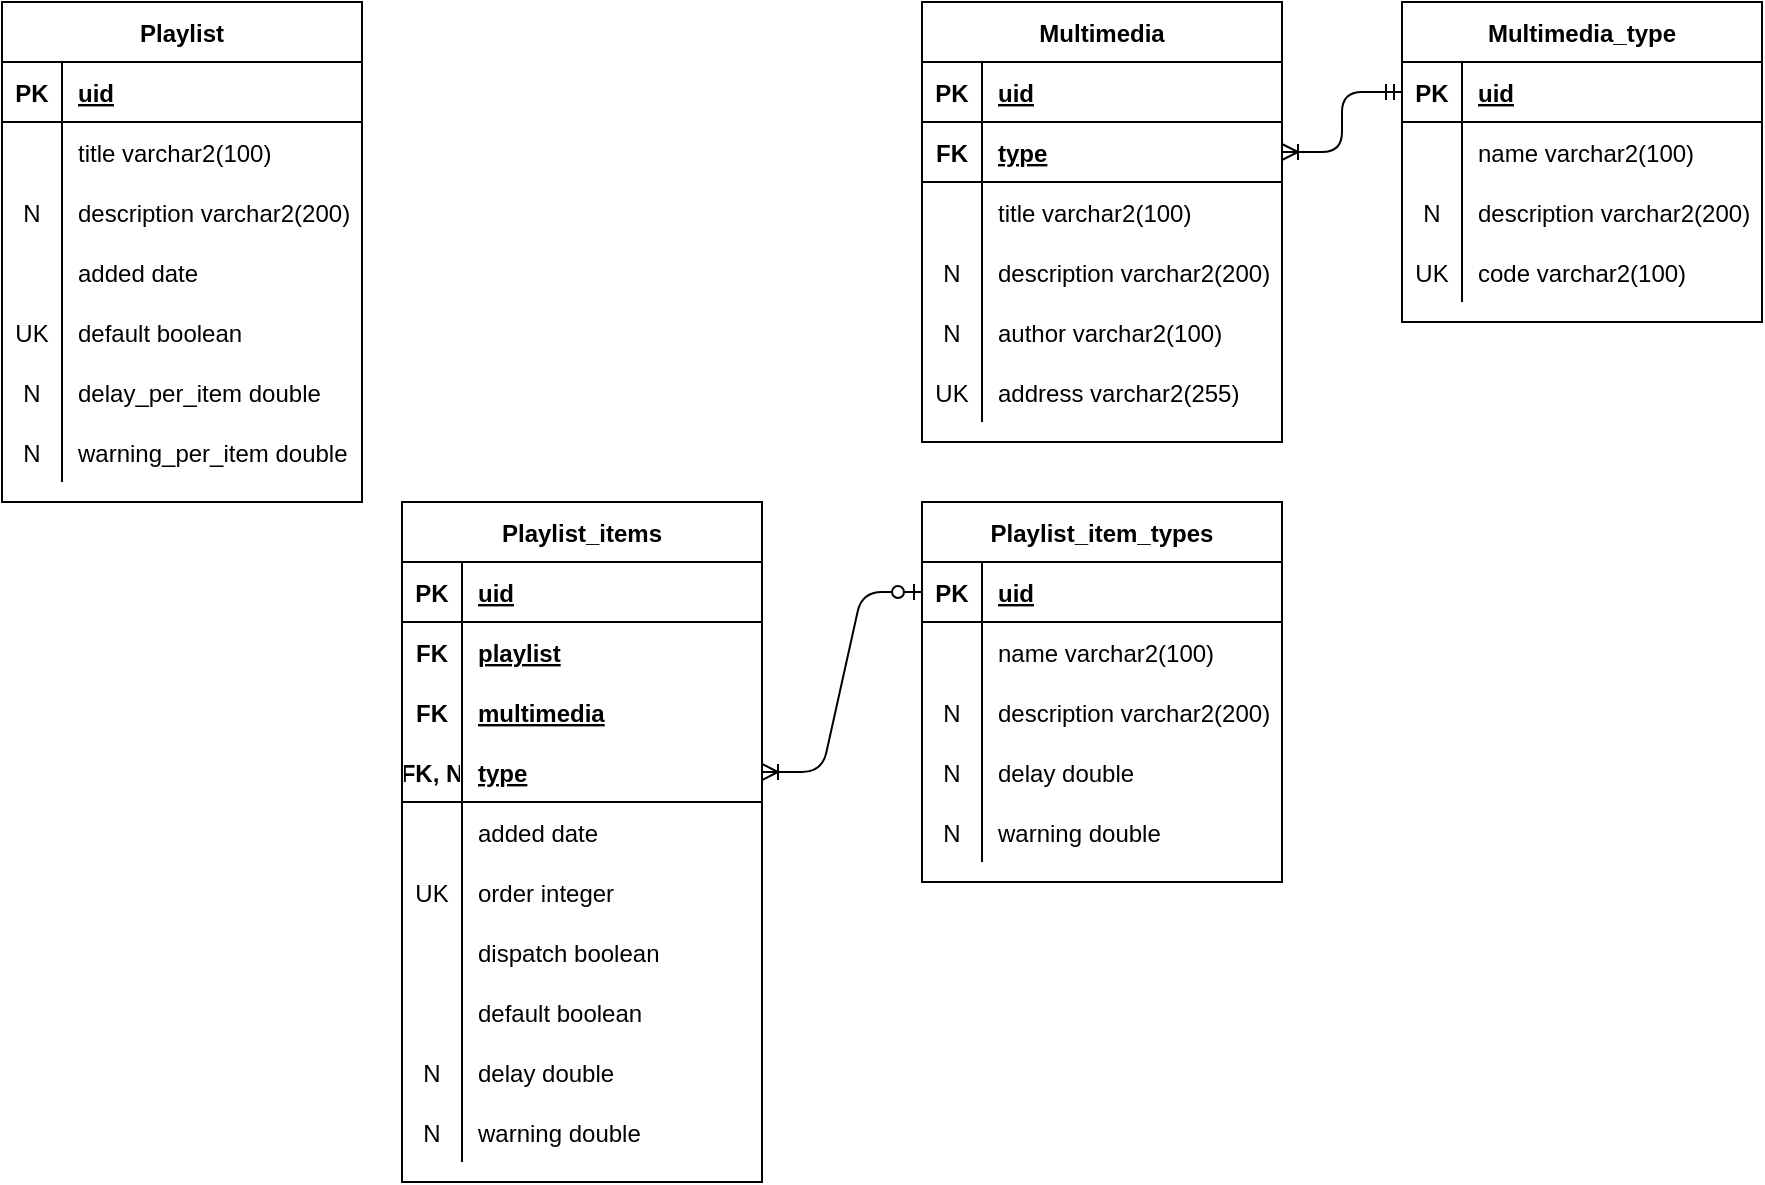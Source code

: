 <mxfile version="14.1.3" type="github">
  <diagram id="2oiG4GwA7B2tEsSHKiBY" name="Page-1">
    <mxGraphModel dx="1062" dy="594" grid="1" gridSize="10" guides="1" tooltips="1" connect="1" arrows="1" fold="1" page="1" pageScale="1" pageWidth="827" pageHeight="1169" math="0" shadow="0">
      <root>
        <mxCell id="0" />
        <mxCell id="1" parent="0" />
        <mxCell id="bj2nP-8tz9ByYkojcthF-1" value="Playlist" style="shape=table;startSize=30;container=1;collapsible=1;childLayout=tableLayout;fixedRows=1;rowLines=0;fontStyle=1;align=center;resizeLast=1;" vertex="1" parent="1">
          <mxGeometry x="50" y="390" width="180" height="250" as="geometry" />
        </mxCell>
        <mxCell id="bj2nP-8tz9ByYkojcthF-56" value="" style="shape=partialRectangle;collapsible=0;dropTarget=0;pointerEvents=0;fillColor=none;top=0;left=0;bottom=1;right=0;points=[[0,0.5],[1,0.5]];portConstraint=eastwest;" vertex="1" parent="bj2nP-8tz9ByYkojcthF-1">
          <mxGeometry y="30" width="180" height="30" as="geometry" />
        </mxCell>
        <mxCell id="bj2nP-8tz9ByYkojcthF-57" value="PK" style="shape=partialRectangle;connectable=0;fillColor=none;top=0;left=0;bottom=0;right=0;fontStyle=1;overflow=hidden;" vertex="1" parent="bj2nP-8tz9ByYkojcthF-56">
          <mxGeometry width="30" height="30" as="geometry" />
        </mxCell>
        <mxCell id="bj2nP-8tz9ByYkojcthF-58" value="uid" style="shape=partialRectangle;connectable=0;fillColor=none;top=0;left=0;bottom=0;right=0;align=left;spacingLeft=6;fontStyle=5;overflow=hidden;" vertex="1" parent="bj2nP-8tz9ByYkojcthF-56">
          <mxGeometry x="30" width="150" height="30" as="geometry" />
        </mxCell>
        <mxCell id="bj2nP-8tz9ByYkojcthF-110" value="" style="shape=partialRectangle;collapsible=0;dropTarget=0;pointerEvents=0;fillColor=none;top=0;left=0;bottom=0;right=0;points=[[0,0.5],[1,0.5]];portConstraint=eastwest;" vertex="1" parent="bj2nP-8tz9ByYkojcthF-1">
          <mxGeometry y="60" width="180" height="30" as="geometry" />
        </mxCell>
        <mxCell id="bj2nP-8tz9ByYkojcthF-111" value="" style="shape=partialRectangle;connectable=0;fillColor=none;top=0;left=0;bottom=0;right=0;editable=1;overflow=hidden;" vertex="1" parent="bj2nP-8tz9ByYkojcthF-110">
          <mxGeometry width="30" height="30" as="geometry" />
        </mxCell>
        <mxCell id="bj2nP-8tz9ByYkojcthF-112" value="title varchar2(100)" style="shape=partialRectangle;connectable=0;fillColor=none;top=0;left=0;bottom=0;right=0;align=left;spacingLeft=6;overflow=hidden;" vertex="1" parent="bj2nP-8tz9ByYkojcthF-110">
          <mxGeometry x="30" width="150" height="30" as="geometry" />
        </mxCell>
        <mxCell id="bj2nP-8tz9ByYkojcthF-107" value="" style="shape=partialRectangle;collapsible=0;dropTarget=0;pointerEvents=0;fillColor=none;top=0;left=0;bottom=0;right=0;points=[[0,0.5],[1,0.5]];portConstraint=eastwest;" vertex="1" parent="bj2nP-8tz9ByYkojcthF-1">
          <mxGeometry y="90" width="180" height="30" as="geometry" />
        </mxCell>
        <mxCell id="bj2nP-8tz9ByYkojcthF-108" value="N" style="shape=partialRectangle;connectable=0;fillColor=none;top=0;left=0;bottom=0;right=0;editable=1;overflow=hidden;" vertex="1" parent="bj2nP-8tz9ByYkojcthF-107">
          <mxGeometry width="30" height="30" as="geometry" />
        </mxCell>
        <mxCell id="bj2nP-8tz9ByYkojcthF-109" value="description varchar2(200)" style="shape=partialRectangle;connectable=0;fillColor=none;top=0;left=0;bottom=0;right=0;align=left;spacingLeft=6;overflow=hidden;" vertex="1" parent="bj2nP-8tz9ByYkojcthF-107">
          <mxGeometry x="30" width="150" height="30" as="geometry" />
        </mxCell>
        <mxCell id="bj2nP-8tz9ByYkojcthF-8" value="" style="shape=partialRectangle;collapsible=0;dropTarget=0;pointerEvents=0;fillColor=none;top=0;left=0;bottom=0;right=0;points=[[0,0.5],[1,0.5]];portConstraint=eastwest;" vertex="1" parent="bj2nP-8tz9ByYkojcthF-1">
          <mxGeometry y="120" width="180" height="30" as="geometry" />
        </mxCell>
        <mxCell id="bj2nP-8tz9ByYkojcthF-9" value="" style="shape=partialRectangle;connectable=0;fillColor=none;top=0;left=0;bottom=0;right=0;editable=1;overflow=hidden;" vertex="1" parent="bj2nP-8tz9ByYkojcthF-8">
          <mxGeometry width="30" height="30" as="geometry" />
        </mxCell>
        <mxCell id="bj2nP-8tz9ByYkojcthF-10" value="added date" style="shape=partialRectangle;connectable=0;fillColor=none;top=0;left=0;bottom=0;right=0;align=left;spacingLeft=6;overflow=hidden;" vertex="1" parent="bj2nP-8tz9ByYkojcthF-8">
          <mxGeometry x="30" width="150" height="30" as="geometry" />
        </mxCell>
        <mxCell id="bj2nP-8tz9ByYkojcthF-113" value="" style="shape=partialRectangle;collapsible=0;dropTarget=0;pointerEvents=0;fillColor=none;top=0;left=0;bottom=0;right=0;points=[[0,0.5],[1,0.5]];portConstraint=eastwest;" vertex="1" parent="bj2nP-8tz9ByYkojcthF-1">
          <mxGeometry y="150" width="180" height="30" as="geometry" />
        </mxCell>
        <mxCell id="bj2nP-8tz9ByYkojcthF-114" value="UK" style="shape=partialRectangle;connectable=0;fillColor=none;top=0;left=0;bottom=0;right=0;editable=1;overflow=hidden;" vertex="1" parent="bj2nP-8tz9ByYkojcthF-113">
          <mxGeometry width="30" height="30" as="geometry" />
        </mxCell>
        <mxCell id="bj2nP-8tz9ByYkojcthF-115" value="default boolean" style="shape=partialRectangle;connectable=0;fillColor=none;top=0;left=0;bottom=0;right=0;align=left;spacingLeft=6;overflow=hidden;" vertex="1" parent="bj2nP-8tz9ByYkojcthF-113">
          <mxGeometry x="30" width="150" height="30" as="geometry" />
        </mxCell>
        <mxCell id="bj2nP-8tz9ByYkojcthF-119" value="" style="shape=partialRectangle;collapsible=0;dropTarget=0;pointerEvents=0;fillColor=none;top=0;left=0;bottom=0;right=0;points=[[0,0.5],[1,0.5]];portConstraint=eastwest;" vertex="1" parent="bj2nP-8tz9ByYkojcthF-1">
          <mxGeometry y="180" width="180" height="30" as="geometry" />
        </mxCell>
        <mxCell id="bj2nP-8tz9ByYkojcthF-120" value="N" style="shape=partialRectangle;connectable=0;fillColor=none;top=0;left=0;bottom=0;right=0;editable=1;overflow=hidden;" vertex="1" parent="bj2nP-8tz9ByYkojcthF-119">
          <mxGeometry width="30" height="30" as="geometry" />
        </mxCell>
        <mxCell id="bj2nP-8tz9ByYkojcthF-121" value="delay_per_item double" style="shape=partialRectangle;connectable=0;fillColor=none;top=0;left=0;bottom=0;right=0;align=left;spacingLeft=6;overflow=hidden;" vertex="1" parent="bj2nP-8tz9ByYkojcthF-119">
          <mxGeometry x="30" width="150" height="30" as="geometry" />
        </mxCell>
        <mxCell id="bj2nP-8tz9ByYkojcthF-160" value="" style="shape=partialRectangle;collapsible=0;dropTarget=0;pointerEvents=0;fillColor=none;top=0;left=0;bottom=0;right=0;points=[[0,0.5],[1,0.5]];portConstraint=eastwest;" vertex="1" parent="bj2nP-8tz9ByYkojcthF-1">
          <mxGeometry y="210" width="180" height="30" as="geometry" />
        </mxCell>
        <mxCell id="bj2nP-8tz9ByYkojcthF-161" value="N" style="shape=partialRectangle;connectable=0;fillColor=none;top=0;left=0;bottom=0;right=0;editable=1;overflow=hidden;" vertex="1" parent="bj2nP-8tz9ByYkojcthF-160">
          <mxGeometry width="30" height="30" as="geometry" />
        </mxCell>
        <mxCell id="bj2nP-8tz9ByYkojcthF-162" value="warning_per_item double" style="shape=partialRectangle;connectable=0;fillColor=none;top=0;left=0;bottom=0;right=0;align=left;spacingLeft=6;overflow=hidden;" vertex="1" parent="bj2nP-8tz9ByYkojcthF-160">
          <mxGeometry x="30" width="150" height="30" as="geometry" />
        </mxCell>
        <mxCell id="bj2nP-8tz9ByYkojcthF-27" value="Multimedia" style="shape=table;startSize=30;container=1;collapsible=1;childLayout=tableLayout;fixedRows=1;rowLines=0;fontStyle=1;align=center;resizeLast=1;" vertex="1" parent="1">
          <mxGeometry x="510" y="390" width="180" height="220" as="geometry" />
        </mxCell>
        <mxCell id="bj2nP-8tz9ByYkojcthF-157" value="" style="shape=partialRectangle;collapsible=0;dropTarget=0;pointerEvents=0;fillColor=none;top=0;left=0;bottom=1;right=0;points=[[0,0.5],[1,0.5]];portConstraint=eastwest;" vertex="1" parent="bj2nP-8tz9ByYkojcthF-27">
          <mxGeometry y="30" width="180" height="30" as="geometry" />
        </mxCell>
        <mxCell id="bj2nP-8tz9ByYkojcthF-158" value="PK" style="shape=partialRectangle;connectable=0;fillColor=none;top=0;left=0;bottom=0;right=0;fontStyle=1;overflow=hidden;" vertex="1" parent="bj2nP-8tz9ByYkojcthF-157">
          <mxGeometry width="30" height="30" as="geometry" />
        </mxCell>
        <mxCell id="bj2nP-8tz9ByYkojcthF-159" value="uid" style="shape=partialRectangle;connectable=0;fillColor=none;top=0;left=0;bottom=0;right=0;align=left;spacingLeft=6;fontStyle=5;overflow=hidden;" vertex="1" parent="bj2nP-8tz9ByYkojcthF-157">
          <mxGeometry x="30" width="150" height="30" as="geometry" />
        </mxCell>
        <mxCell id="bj2nP-8tz9ByYkojcthF-28" value="" style="shape=partialRectangle;collapsible=0;dropTarget=0;pointerEvents=0;fillColor=none;top=0;left=0;bottom=1;right=0;points=[[0,0.5],[1,0.5]];portConstraint=eastwest;" vertex="1" parent="bj2nP-8tz9ByYkojcthF-27">
          <mxGeometry y="60" width="180" height="30" as="geometry" />
        </mxCell>
        <mxCell id="bj2nP-8tz9ByYkojcthF-29" value="FK" style="shape=partialRectangle;connectable=0;fillColor=none;top=0;left=0;bottom=0;right=0;fontStyle=1;overflow=hidden;" vertex="1" parent="bj2nP-8tz9ByYkojcthF-28">
          <mxGeometry width="30" height="30" as="geometry" />
        </mxCell>
        <mxCell id="bj2nP-8tz9ByYkojcthF-30" value="type" style="shape=partialRectangle;connectable=0;fillColor=none;top=0;left=0;bottom=0;right=0;align=left;spacingLeft=6;fontStyle=5;overflow=hidden;" vertex="1" parent="bj2nP-8tz9ByYkojcthF-28">
          <mxGeometry x="30" width="150" height="30" as="geometry" />
        </mxCell>
        <mxCell id="bj2nP-8tz9ByYkojcthF-31" value="" style="shape=partialRectangle;collapsible=0;dropTarget=0;pointerEvents=0;fillColor=none;top=0;left=0;bottom=0;right=0;points=[[0,0.5],[1,0.5]];portConstraint=eastwest;" vertex="1" parent="bj2nP-8tz9ByYkojcthF-27">
          <mxGeometry y="90" width="180" height="30" as="geometry" />
        </mxCell>
        <mxCell id="bj2nP-8tz9ByYkojcthF-32" value="" style="shape=partialRectangle;connectable=0;fillColor=none;top=0;left=0;bottom=0;right=0;editable=1;overflow=hidden;" vertex="1" parent="bj2nP-8tz9ByYkojcthF-31">
          <mxGeometry width="30" height="30" as="geometry" />
        </mxCell>
        <mxCell id="bj2nP-8tz9ByYkojcthF-33" value="title varchar2(100)" style="shape=partialRectangle;connectable=0;fillColor=none;top=0;left=0;bottom=0;right=0;align=left;spacingLeft=6;overflow=hidden;" vertex="1" parent="bj2nP-8tz9ByYkojcthF-31">
          <mxGeometry x="30" width="150" height="30" as="geometry" />
        </mxCell>
        <mxCell id="bj2nP-8tz9ByYkojcthF-34" value="" style="shape=partialRectangle;collapsible=0;dropTarget=0;pointerEvents=0;fillColor=none;top=0;left=0;bottom=0;right=0;points=[[0,0.5],[1,0.5]];portConstraint=eastwest;" vertex="1" parent="bj2nP-8tz9ByYkojcthF-27">
          <mxGeometry y="120" width="180" height="30" as="geometry" />
        </mxCell>
        <mxCell id="bj2nP-8tz9ByYkojcthF-35" value="N" style="shape=partialRectangle;connectable=0;fillColor=none;top=0;left=0;bottom=0;right=0;editable=1;overflow=hidden;" vertex="1" parent="bj2nP-8tz9ByYkojcthF-34">
          <mxGeometry width="30" height="30" as="geometry" />
        </mxCell>
        <mxCell id="bj2nP-8tz9ByYkojcthF-36" value="description varchar2(200)" style="shape=partialRectangle;connectable=0;fillColor=none;top=0;left=0;bottom=0;right=0;align=left;spacingLeft=6;overflow=hidden;" vertex="1" parent="bj2nP-8tz9ByYkojcthF-34">
          <mxGeometry x="30" width="150" height="30" as="geometry" />
        </mxCell>
        <mxCell id="bj2nP-8tz9ByYkojcthF-37" value="" style="shape=partialRectangle;collapsible=0;dropTarget=0;pointerEvents=0;fillColor=none;top=0;left=0;bottom=0;right=0;points=[[0,0.5],[1,0.5]];portConstraint=eastwest;" vertex="1" parent="bj2nP-8tz9ByYkojcthF-27">
          <mxGeometry y="150" width="180" height="30" as="geometry" />
        </mxCell>
        <mxCell id="bj2nP-8tz9ByYkojcthF-38" value="N" style="shape=partialRectangle;connectable=0;fillColor=none;top=0;left=0;bottom=0;right=0;editable=1;overflow=hidden;" vertex="1" parent="bj2nP-8tz9ByYkojcthF-37">
          <mxGeometry width="30" height="30" as="geometry" />
        </mxCell>
        <mxCell id="bj2nP-8tz9ByYkojcthF-39" value="author varchar2(100)" style="shape=partialRectangle;connectable=0;fillColor=none;top=0;left=0;bottom=0;right=0;align=left;spacingLeft=6;overflow=hidden;" vertex="1" parent="bj2nP-8tz9ByYkojcthF-37">
          <mxGeometry x="30" width="150" height="30" as="geometry" />
        </mxCell>
        <mxCell id="bj2nP-8tz9ByYkojcthF-53" value="" style="shape=partialRectangle;collapsible=0;dropTarget=0;pointerEvents=0;fillColor=none;top=0;left=0;bottom=0;right=0;points=[[0,0.5],[1,0.5]];portConstraint=eastwest;" vertex="1" parent="bj2nP-8tz9ByYkojcthF-27">
          <mxGeometry y="180" width="180" height="30" as="geometry" />
        </mxCell>
        <mxCell id="bj2nP-8tz9ByYkojcthF-54" value="UK" style="shape=partialRectangle;connectable=0;fillColor=none;top=0;left=0;bottom=0;right=0;editable=1;overflow=hidden;" vertex="1" parent="bj2nP-8tz9ByYkojcthF-53">
          <mxGeometry width="30" height="30" as="geometry" />
        </mxCell>
        <mxCell id="bj2nP-8tz9ByYkojcthF-55" value="address varchar2(255)" style="shape=partialRectangle;connectable=0;fillColor=none;top=0;left=0;bottom=0;right=0;align=left;spacingLeft=6;overflow=hidden;" vertex="1" parent="bj2nP-8tz9ByYkojcthF-53">
          <mxGeometry x="30" width="150" height="30" as="geometry" />
        </mxCell>
        <mxCell id="bj2nP-8tz9ByYkojcthF-65" value="Playlist_items" style="shape=table;startSize=30;container=1;collapsible=1;childLayout=tableLayout;fixedRows=1;rowLines=0;fontStyle=1;align=center;resizeLast=1;" vertex="1" parent="1">
          <mxGeometry x="250" y="640" width="180" height="340" as="geometry" />
        </mxCell>
        <mxCell id="bj2nP-8tz9ByYkojcthF-66" value="" style="shape=partialRectangle;collapsible=0;dropTarget=0;pointerEvents=0;fillColor=none;top=0;left=0;bottom=1;right=0;points=[[0,0.5],[1,0.5]];portConstraint=eastwest;" vertex="1" parent="bj2nP-8tz9ByYkojcthF-65">
          <mxGeometry y="30" width="180" height="30" as="geometry" />
        </mxCell>
        <mxCell id="bj2nP-8tz9ByYkojcthF-67" value="PK" style="shape=partialRectangle;connectable=0;fillColor=none;top=0;left=0;bottom=0;right=0;fontStyle=1;overflow=hidden;" vertex="1" parent="bj2nP-8tz9ByYkojcthF-66">
          <mxGeometry width="30" height="30" as="geometry" />
        </mxCell>
        <mxCell id="bj2nP-8tz9ByYkojcthF-68" value="uid" style="shape=partialRectangle;connectable=0;fillColor=none;top=0;left=0;bottom=0;right=0;align=left;spacingLeft=6;fontStyle=5;overflow=hidden;" vertex="1" parent="bj2nP-8tz9ByYkojcthF-66">
          <mxGeometry x="30" width="150" height="30" as="geometry" />
        </mxCell>
        <mxCell id="bj2nP-8tz9ByYkojcthF-104" value="" style="shape=partialRectangle;collapsible=0;dropTarget=0;pointerEvents=0;fillColor=none;top=0;left=0;bottom=0;right=0;points=[[0,0.5],[1,0.5]];portConstraint=eastwest;" vertex="1" parent="bj2nP-8tz9ByYkojcthF-65">
          <mxGeometry y="60" width="180" height="30" as="geometry" />
        </mxCell>
        <mxCell id="bj2nP-8tz9ByYkojcthF-105" value="FK" style="shape=partialRectangle;connectable=0;fillColor=none;top=0;left=0;bottom=0;right=0;fontStyle=1;overflow=hidden;" vertex="1" parent="bj2nP-8tz9ByYkojcthF-104">
          <mxGeometry width="30" height="30" as="geometry" />
        </mxCell>
        <mxCell id="bj2nP-8tz9ByYkojcthF-106" value="playlist" style="shape=partialRectangle;connectable=0;fillColor=none;top=0;left=0;bottom=0;right=0;align=left;spacingLeft=6;fontStyle=5;overflow=hidden;" vertex="1" parent="bj2nP-8tz9ByYkojcthF-104">
          <mxGeometry x="30" width="150" height="30" as="geometry" />
        </mxCell>
        <mxCell id="bj2nP-8tz9ByYkojcthF-69" value="" style="shape=partialRectangle;collapsible=0;dropTarget=0;pointerEvents=0;fillColor=none;top=0;left=0;bottom=0;right=0;points=[[0,0.5],[1,0.5]];portConstraint=eastwest;" vertex="1" parent="bj2nP-8tz9ByYkojcthF-65">
          <mxGeometry y="90" width="180" height="30" as="geometry" />
        </mxCell>
        <mxCell id="bj2nP-8tz9ByYkojcthF-70" value="FK" style="shape=partialRectangle;connectable=0;fillColor=none;top=0;left=0;bottom=0;right=0;fontStyle=1;overflow=hidden;" vertex="1" parent="bj2nP-8tz9ByYkojcthF-69">
          <mxGeometry width="30" height="30" as="geometry" />
        </mxCell>
        <mxCell id="bj2nP-8tz9ByYkojcthF-71" value="multimedia" style="shape=partialRectangle;connectable=0;fillColor=none;top=0;left=0;bottom=0;right=0;align=left;spacingLeft=6;fontStyle=5;overflow=hidden;" vertex="1" parent="bj2nP-8tz9ByYkojcthF-69">
          <mxGeometry x="30" width="150" height="30" as="geometry" />
        </mxCell>
        <mxCell id="bj2nP-8tz9ByYkojcthF-122" value="" style="shape=partialRectangle;collapsible=0;dropTarget=0;pointerEvents=0;fillColor=none;top=0;left=0;bottom=1;right=0;points=[[0,0.5],[1,0.5]];portConstraint=eastwest;" vertex="1" parent="bj2nP-8tz9ByYkojcthF-65">
          <mxGeometry y="120" width="180" height="30" as="geometry" />
        </mxCell>
        <mxCell id="bj2nP-8tz9ByYkojcthF-123" value="FK, N" style="shape=partialRectangle;connectable=0;fillColor=none;top=0;left=0;bottom=0;right=0;fontStyle=1;overflow=hidden;" vertex="1" parent="bj2nP-8tz9ByYkojcthF-122">
          <mxGeometry width="30" height="30" as="geometry" />
        </mxCell>
        <mxCell id="bj2nP-8tz9ByYkojcthF-124" value="type" style="shape=partialRectangle;connectable=0;fillColor=none;top=0;left=0;bottom=0;right=0;align=left;spacingLeft=6;fontStyle=5;overflow=hidden;" vertex="1" parent="bj2nP-8tz9ByYkojcthF-122">
          <mxGeometry x="30" width="150" height="30" as="geometry" />
        </mxCell>
        <mxCell id="bj2nP-8tz9ByYkojcthF-72" value="" style="shape=partialRectangle;collapsible=0;dropTarget=0;pointerEvents=0;fillColor=none;top=0;left=0;bottom=0;right=0;points=[[0,0.5],[1,0.5]];portConstraint=eastwest;" vertex="1" parent="bj2nP-8tz9ByYkojcthF-65">
          <mxGeometry y="150" width="180" height="30" as="geometry" />
        </mxCell>
        <mxCell id="bj2nP-8tz9ByYkojcthF-73" value="" style="shape=partialRectangle;connectable=0;fillColor=none;top=0;left=0;bottom=0;right=0;editable=1;overflow=hidden;" vertex="1" parent="bj2nP-8tz9ByYkojcthF-72">
          <mxGeometry width="30" height="30" as="geometry" />
        </mxCell>
        <mxCell id="bj2nP-8tz9ByYkojcthF-74" value="added date" style="shape=partialRectangle;connectable=0;fillColor=none;top=0;left=0;bottom=0;right=0;align=left;spacingLeft=6;overflow=hidden;" vertex="1" parent="bj2nP-8tz9ByYkojcthF-72">
          <mxGeometry x="30" width="150" height="30" as="geometry" />
        </mxCell>
        <mxCell id="bj2nP-8tz9ByYkojcthF-75" value="" style="shape=partialRectangle;collapsible=0;dropTarget=0;pointerEvents=0;fillColor=none;top=0;left=0;bottom=0;right=0;points=[[0,0.5],[1,0.5]];portConstraint=eastwest;" vertex="1" parent="bj2nP-8tz9ByYkojcthF-65">
          <mxGeometry y="180" width="180" height="30" as="geometry" />
        </mxCell>
        <mxCell id="bj2nP-8tz9ByYkojcthF-76" value="UK" style="shape=partialRectangle;connectable=0;fillColor=none;top=0;left=0;bottom=0;right=0;editable=1;overflow=hidden;" vertex="1" parent="bj2nP-8tz9ByYkojcthF-75">
          <mxGeometry width="30" height="30" as="geometry" />
        </mxCell>
        <mxCell id="bj2nP-8tz9ByYkojcthF-77" value="order integer" style="shape=partialRectangle;connectable=0;fillColor=none;top=0;left=0;bottom=0;right=0;align=left;spacingLeft=6;overflow=hidden;" vertex="1" parent="bj2nP-8tz9ByYkojcthF-75">
          <mxGeometry x="30" width="150" height="30" as="geometry" />
        </mxCell>
        <mxCell id="bj2nP-8tz9ByYkojcthF-78" value="" style="shape=partialRectangle;collapsible=0;dropTarget=0;pointerEvents=0;fillColor=none;top=0;left=0;bottom=0;right=0;points=[[0,0.5],[1,0.5]];portConstraint=eastwest;" vertex="1" parent="bj2nP-8tz9ByYkojcthF-65">
          <mxGeometry y="210" width="180" height="30" as="geometry" />
        </mxCell>
        <mxCell id="bj2nP-8tz9ByYkojcthF-79" value="" style="shape=partialRectangle;connectable=0;fillColor=none;top=0;left=0;bottom=0;right=0;editable=1;overflow=hidden;" vertex="1" parent="bj2nP-8tz9ByYkojcthF-78">
          <mxGeometry width="30" height="30" as="geometry" />
        </mxCell>
        <mxCell id="bj2nP-8tz9ByYkojcthF-80" value="dispatch boolean" style="shape=partialRectangle;connectable=0;fillColor=none;top=0;left=0;bottom=0;right=0;align=left;spacingLeft=6;overflow=hidden;" vertex="1" parent="bj2nP-8tz9ByYkojcthF-78">
          <mxGeometry x="30" width="150" height="30" as="geometry" />
        </mxCell>
        <mxCell id="bj2nP-8tz9ByYkojcthF-116" value="" style="shape=partialRectangle;collapsible=0;dropTarget=0;pointerEvents=0;fillColor=none;top=0;left=0;bottom=0;right=0;points=[[0,0.5],[1,0.5]];portConstraint=eastwest;" vertex="1" parent="bj2nP-8tz9ByYkojcthF-65">
          <mxGeometry y="240" width="180" height="30" as="geometry" />
        </mxCell>
        <mxCell id="bj2nP-8tz9ByYkojcthF-117" value="" style="shape=partialRectangle;connectable=0;fillColor=none;top=0;left=0;bottom=0;right=0;editable=1;overflow=hidden;" vertex="1" parent="bj2nP-8tz9ByYkojcthF-116">
          <mxGeometry width="30" height="30" as="geometry" />
        </mxCell>
        <mxCell id="bj2nP-8tz9ByYkojcthF-118" value="default boolean" style="shape=partialRectangle;connectable=0;fillColor=none;top=0;left=0;bottom=0;right=0;align=left;spacingLeft=6;overflow=hidden;" vertex="1" parent="bj2nP-8tz9ByYkojcthF-116">
          <mxGeometry x="30" width="150" height="30" as="geometry" />
        </mxCell>
        <mxCell id="bj2nP-8tz9ByYkojcthF-81" value="" style="shape=partialRectangle;collapsible=0;dropTarget=0;pointerEvents=0;fillColor=none;top=0;left=0;bottom=0;right=0;points=[[0,0.5],[1,0.5]];portConstraint=eastwest;" vertex="1" parent="bj2nP-8tz9ByYkojcthF-65">
          <mxGeometry y="270" width="180" height="30" as="geometry" />
        </mxCell>
        <mxCell id="bj2nP-8tz9ByYkojcthF-82" value="N" style="shape=partialRectangle;connectable=0;fillColor=none;top=0;left=0;bottom=0;right=0;editable=1;overflow=hidden;" vertex="1" parent="bj2nP-8tz9ByYkojcthF-81">
          <mxGeometry width="30" height="30" as="geometry" />
        </mxCell>
        <mxCell id="bj2nP-8tz9ByYkojcthF-83" value="delay double" style="shape=partialRectangle;connectable=0;fillColor=none;top=0;left=0;bottom=0;right=0;align=left;spacingLeft=6;overflow=hidden;" vertex="1" parent="bj2nP-8tz9ByYkojcthF-81">
          <mxGeometry x="30" width="150" height="30" as="geometry" />
        </mxCell>
        <mxCell id="bj2nP-8tz9ByYkojcthF-163" value="" style="shape=partialRectangle;collapsible=0;dropTarget=0;pointerEvents=0;fillColor=none;top=0;left=0;bottom=0;right=0;points=[[0,0.5],[1,0.5]];portConstraint=eastwest;" vertex="1" parent="bj2nP-8tz9ByYkojcthF-65">
          <mxGeometry y="300" width="180" height="30" as="geometry" />
        </mxCell>
        <mxCell id="bj2nP-8tz9ByYkojcthF-164" value="N" style="shape=partialRectangle;connectable=0;fillColor=none;top=0;left=0;bottom=0;right=0;editable=1;overflow=hidden;" vertex="1" parent="bj2nP-8tz9ByYkojcthF-163">
          <mxGeometry width="30" height="30" as="geometry" />
        </mxCell>
        <mxCell id="bj2nP-8tz9ByYkojcthF-165" value="warning double" style="shape=partialRectangle;connectable=0;fillColor=none;top=0;left=0;bottom=0;right=0;align=left;spacingLeft=6;overflow=hidden;" vertex="1" parent="bj2nP-8tz9ByYkojcthF-163">
          <mxGeometry x="30" width="150" height="30" as="geometry" />
        </mxCell>
        <mxCell id="bj2nP-8tz9ByYkojcthF-125" value="Multimedia_type" style="shape=table;startSize=30;container=1;collapsible=1;childLayout=tableLayout;fixedRows=1;rowLines=0;fontStyle=1;align=center;resizeLast=1;" vertex="1" parent="1">
          <mxGeometry x="750" y="390" width="180" height="160" as="geometry" />
        </mxCell>
        <mxCell id="bj2nP-8tz9ByYkojcthF-126" value="" style="shape=partialRectangle;collapsible=0;dropTarget=0;pointerEvents=0;fillColor=none;top=0;left=0;bottom=1;right=0;points=[[0,0.5],[1,0.5]];portConstraint=eastwest;" vertex="1" parent="bj2nP-8tz9ByYkojcthF-125">
          <mxGeometry y="30" width="180" height="30" as="geometry" />
        </mxCell>
        <mxCell id="bj2nP-8tz9ByYkojcthF-127" value="PK" style="shape=partialRectangle;connectable=0;fillColor=none;top=0;left=0;bottom=0;right=0;fontStyle=1;overflow=hidden;" vertex="1" parent="bj2nP-8tz9ByYkojcthF-126">
          <mxGeometry width="30" height="30" as="geometry" />
        </mxCell>
        <mxCell id="bj2nP-8tz9ByYkojcthF-128" value="uid" style="shape=partialRectangle;connectable=0;fillColor=none;top=0;left=0;bottom=0;right=0;align=left;spacingLeft=6;fontStyle=5;overflow=hidden;" vertex="1" parent="bj2nP-8tz9ByYkojcthF-126">
          <mxGeometry x="30" width="150" height="30" as="geometry" />
        </mxCell>
        <mxCell id="bj2nP-8tz9ByYkojcthF-129" value="" style="shape=partialRectangle;collapsible=0;dropTarget=0;pointerEvents=0;fillColor=none;top=0;left=0;bottom=0;right=0;points=[[0,0.5],[1,0.5]];portConstraint=eastwest;" vertex="1" parent="bj2nP-8tz9ByYkojcthF-125">
          <mxGeometry y="60" width="180" height="30" as="geometry" />
        </mxCell>
        <mxCell id="bj2nP-8tz9ByYkojcthF-130" value="" style="shape=partialRectangle;connectable=0;fillColor=none;top=0;left=0;bottom=0;right=0;editable=1;overflow=hidden;" vertex="1" parent="bj2nP-8tz9ByYkojcthF-129">
          <mxGeometry width="30" height="30" as="geometry" />
        </mxCell>
        <mxCell id="bj2nP-8tz9ByYkojcthF-131" value="name varchar2(100)" style="shape=partialRectangle;connectable=0;fillColor=none;top=0;left=0;bottom=0;right=0;align=left;spacingLeft=6;overflow=hidden;" vertex="1" parent="bj2nP-8tz9ByYkojcthF-129">
          <mxGeometry x="30" width="150" height="30" as="geometry" />
        </mxCell>
        <mxCell id="bj2nP-8tz9ByYkojcthF-132" value="" style="shape=partialRectangle;collapsible=0;dropTarget=0;pointerEvents=0;fillColor=none;top=0;left=0;bottom=0;right=0;points=[[0,0.5],[1,0.5]];portConstraint=eastwest;" vertex="1" parent="bj2nP-8tz9ByYkojcthF-125">
          <mxGeometry y="90" width="180" height="30" as="geometry" />
        </mxCell>
        <mxCell id="bj2nP-8tz9ByYkojcthF-133" value="N" style="shape=partialRectangle;connectable=0;fillColor=none;top=0;left=0;bottom=0;right=0;editable=1;overflow=hidden;" vertex="1" parent="bj2nP-8tz9ByYkojcthF-132">
          <mxGeometry width="30" height="30" as="geometry" />
        </mxCell>
        <mxCell id="bj2nP-8tz9ByYkojcthF-134" value="description varchar2(200)" style="shape=partialRectangle;connectable=0;fillColor=none;top=0;left=0;bottom=0;right=0;align=left;spacingLeft=6;overflow=hidden;" vertex="1" parent="bj2nP-8tz9ByYkojcthF-132">
          <mxGeometry x="30" width="150" height="30" as="geometry" />
        </mxCell>
        <mxCell id="bj2nP-8tz9ByYkojcthF-138" value="" style="shape=partialRectangle;collapsible=0;dropTarget=0;pointerEvents=0;fillColor=none;top=0;left=0;bottom=0;right=0;points=[[0,0.5],[1,0.5]];portConstraint=eastwest;" vertex="1" parent="bj2nP-8tz9ByYkojcthF-125">
          <mxGeometry y="120" width="180" height="30" as="geometry" />
        </mxCell>
        <mxCell id="bj2nP-8tz9ByYkojcthF-139" value="UK" style="shape=partialRectangle;connectable=0;fillColor=none;top=0;left=0;bottom=0;right=0;editable=1;overflow=hidden;" vertex="1" parent="bj2nP-8tz9ByYkojcthF-138">
          <mxGeometry width="30" height="30" as="geometry" />
        </mxCell>
        <mxCell id="bj2nP-8tz9ByYkojcthF-140" value="code varchar2(100)" style="shape=partialRectangle;connectable=0;fillColor=none;top=0;left=0;bottom=0;right=0;align=left;spacingLeft=6;overflow=hidden;" vertex="1" parent="bj2nP-8tz9ByYkojcthF-138">
          <mxGeometry x="30" width="150" height="30" as="geometry" />
        </mxCell>
        <mxCell id="bj2nP-8tz9ByYkojcthF-141" value="Playlist_item_types" style="shape=table;startSize=30;container=1;collapsible=1;childLayout=tableLayout;fixedRows=1;rowLines=0;fontStyle=1;align=center;resizeLast=1;" vertex="1" parent="1">
          <mxGeometry x="510" y="640" width="180" height="190" as="geometry" />
        </mxCell>
        <mxCell id="bj2nP-8tz9ByYkojcthF-142" value="" style="shape=partialRectangle;collapsible=0;dropTarget=0;pointerEvents=0;fillColor=none;top=0;left=0;bottom=1;right=0;points=[[0,0.5],[1,0.5]];portConstraint=eastwest;" vertex="1" parent="bj2nP-8tz9ByYkojcthF-141">
          <mxGeometry y="30" width="180" height="30" as="geometry" />
        </mxCell>
        <mxCell id="bj2nP-8tz9ByYkojcthF-143" value="PK" style="shape=partialRectangle;connectable=0;fillColor=none;top=0;left=0;bottom=0;right=0;fontStyle=1;overflow=hidden;" vertex="1" parent="bj2nP-8tz9ByYkojcthF-142">
          <mxGeometry width="30" height="30" as="geometry" />
        </mxCell>
        <mxCell id="bj2nP-8tz9ByYkojcthF-144" value="uid" style="shape=partialRectangle;connectable=0;fillColor=none;top=0;left=0;bottom=0;right=0;align=left;spacingLeft=6;fontStyle=5;overflow=hidden;" vertex="1" parent="bj2nP-8tz9ByYkojcthF-142">
          <mxGeometry x="30" width="150" height="30" as="geometry" />
        </mxCell>
        <mxCell id="bj2nP-8tz9ByYkojcthF-145" value="" style="shape=partialRectangle;collapsible=0;dropTarget=0;pointerEvents=0;fillColor=none;top=0;left=0;bottom=0;right=0;points=[[0,0.5],[1,0.5]];portConstraint=eastwest;" vertex="1" parent="bj2nP-8tz9ByYkojcthF-141">
          <mxGeometry y="60" width="180" height="30" as="geometry" />
        </mxCell>
        <mxCell id="bj2nP-8tz9ByYkojcthF-146" value="" style="shape=partialRectangle;connectable=0;fillColor=none;top=0;left=0;bottom=0;right=0;editable=1;overflow=hidden;" vertex="1" parent="bj2nP-8tz9ByYkojcthF-145">
          <mxGeometry width="30" height="30" as="geometry" />
        </mxCell>
        <mxCell id="bj2nP-8tz9ByYkojcthF-147" value="name varchar2(100)" style="shape=partialRectangle;connectable=0;fillColor=none;top=0;left=0;bottom=0;right=0;align=left;spacingLeft=6;overflow=hidden;" vertex="1" parent="bj2nP-8tz9ByYkojcthF-145">
          <mxGeometry x="30" width="150" height="30" as="geometry" />
        </mxCell>
        <mxCell id="bj2nP-8tz9ByYkojcthF-148" value="" style="shape=partialRectangle;collapsible=0;dropTarget=0;pointerEvents=0;fillColor=none;top=0;left=0;bottom=0;right=0;points=[[0,0.5],[1,0.5]];portConstraint=eastwest;" vertex="1" parent="bj2nP-8tz9ByYkojcthF-141">
          <mxGeometry y="90" width="180" height="30" as="geometry" />
        </mxCell>
        <mxCell id="bj2nP-8tz9ByYkojcthF-149" value="N" style="shape=partialRectangle;connectable=0;fillColor=none;top=0;left=0;bottom=0;right=0;editable=1;overflow=hidden;" vertex="1" parent="bj2nP-8tz9ByYkojcthF-148">
          <mxGeometry width="30" height="30" as="geometry" />
        </mxCell>
        <mxCell id="bj2nP-8tz9ByYkojcthF-150" value="description varchar2(200)" style="shape=partialRectangle;connectable=0;fillColor=none;top=0;left=0;bottom=0;right=0;align=left;spacingLeft=6;overflow=hidden;" vertex="1" parent="bj2nP-8tz9ByYkojcthF-148">
          <mxGeometry x="30" width="150" height="30" as="geometry" />
        </mxCell>
        <mxCell id="bj2nP-8tz9ByYkojcthF-154" value="" style="shape=partialRectangle;collapsible=0;dropTarget=0;pointerEvents=0;fillColor=none;top=0;left=0;bottom=0;right=0;points=[[0,0.5],[1,0.5]];portConstraint=eastwest;" vertex="1" parent="bj2nP-8tz9ByYkojcthF-141">
          <mxGeometry y="120" width="180" height="30" as="geometry" />
        </mxCell>
        <mxCell id="bj2nP-8tz9ByYkojcthF-155" value="N" style="shape=partialRectangle;connectable=0;fillColor=none;top=0;left=0;bottom=0;right=0;editable=1;overflow=hidden;" vertex="1" parent="bj2nP-8tz9ByYkojcthF-154">
          <mxGeometry width="30" height="30" as="geometry" />
        </mxCell>
        <mxCell id="bj2nP-8tz9ByYkojcthF-156" value="delay double" style="shape=partialRectangle;connectable=0;fillColor=none;top=0;left=0;bottom=0;right=0;align=left;spacingLeft=6;overflow=hidden;" vertex="1" parent="bj2nP-8tz9ByYkojcthF-154">
          <mxGeometry x="30" width="150" height="30" as="geometry" />
        </mxCell>
        <mxCell id="bj2nP-8tz9ByYkojcthF-166" value="" style="shape=partialRectangle;collapsible=0;dropTarget=0;pointerEvents=0;fillColor=none;top=0;left=0;bottom=0;right=0;points=[[0,0.5],[1,0.5]];portConstraint=eastwest;" vertex="1" parent="bj2nP-8tz9ByYkojcthF-141">
          <mxGeometry y="150" width="180" height="30" as="geometry" />
        </mxCell>
        <mxCell id="bj2nP-8tz9ByYkojcthF-167" value="N" style="shape=partialRectangle;connectable=0;fillColor=none;top=0;left=0;bottom=0;right=0;editable=1;overflow=hidden;" vertex="1" parent="bj2nP-8tz9ByYkojcthF-166">
          <mxGeometry width="30" height="30" as="geometry" />
        </mxCell>
        <mxCell id="bj2nP-8tz9ByYkojcthF-168" value="warning double" style="shape=partialRectangle;connectable=0;fillColor=none;top=0;left=0;bottom=0;right=0;align=left;spacingLeft=6;overflow=hidden;" vertex="1" parent="bj2nP-8tz9ByYkojcthF-166">
          <mxGeometry x="30" width="150" height="30" as="geometry" />
        </mxCell>
        <mxCell id="bj2nP-8tz9ByYkojcthF-169" value="" style="edgeStyle=entityRelationEdgeStyle;fontSize=12;html=1;endArrow=ERoneToMany;startArrow=ERmandOne;exitX=0;exitY=0.5;exitDx=0;exitDy=0;entryX=1;entryY=0.5;entryDx=0;entryDy=0;" edge="1" parent="1" source="bj2nP-8tz9ByYkojcthF-126" target="bj2nP-8tz9ByYkojcthF-28">
          <mxGeometry width="100" height="100" relative="1" as="geometry">
            <mxPoint x="660" y="840" as="sourcePoint" />
            <mxPoint x="760" y="740" as="targetPoint" />
          </mxGeometry>
        </mxCell>
        <mxCell id="bj2nP-8tz9ByYkojcthF-171" value="" style="edgeStyle=entityRelationEdgeStyle;fontSize=12;html=1;endArrow=ERoneToMany;startArrow=ERzeroToOne;exitX=0;exitY=0.5;exitDx=0;exitDy=0;entryX=1;entryY=0.5;entryDx=0;entryDy=0;" edge="1" parent="1" source="bj2nP-8tz9ByYkojcthF-142" target="bj2nP-8tz9ByYkojcthF-122">
          <mxGeometry width="100" height="100" relative="1" as="geometry">
            <mxPoint x="320" y="970" as="sourcePoint" />
            <mxPoint x="420" y="870" as="targetPoint" />
          </mxGeometry>
        </mxCell>
      </root>
    </mxGraphModel>
  </diagram>
</mxfile>
